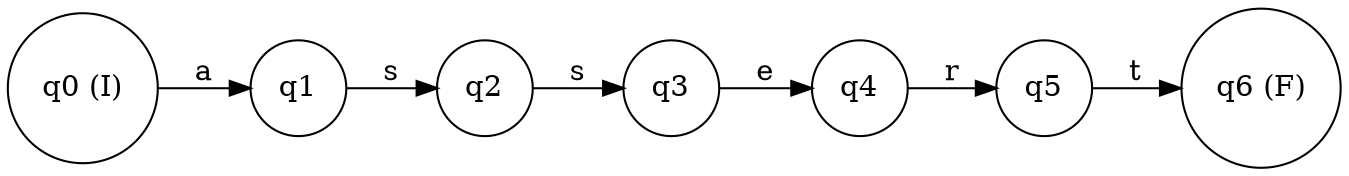 digraph finite_state_machine {
rankdir=LR;
node [shape = circle];
q0 [label="q0 (I)"];
q1 [label="q1"];
q2 [label="q2"];
q3 [label="q3"];
q4 [label="q4"];
q5 [label="q5"];
q6 [label="q6 (F)"];
q0 -> q1 [label="a"];
q1 -> q2 [label="s"];
q2 -> q3 [label="s"];
q3 -> q4 [label="e"];
q4 -> q5 [label="r"];
q5 -> q6 [label="t"];
}